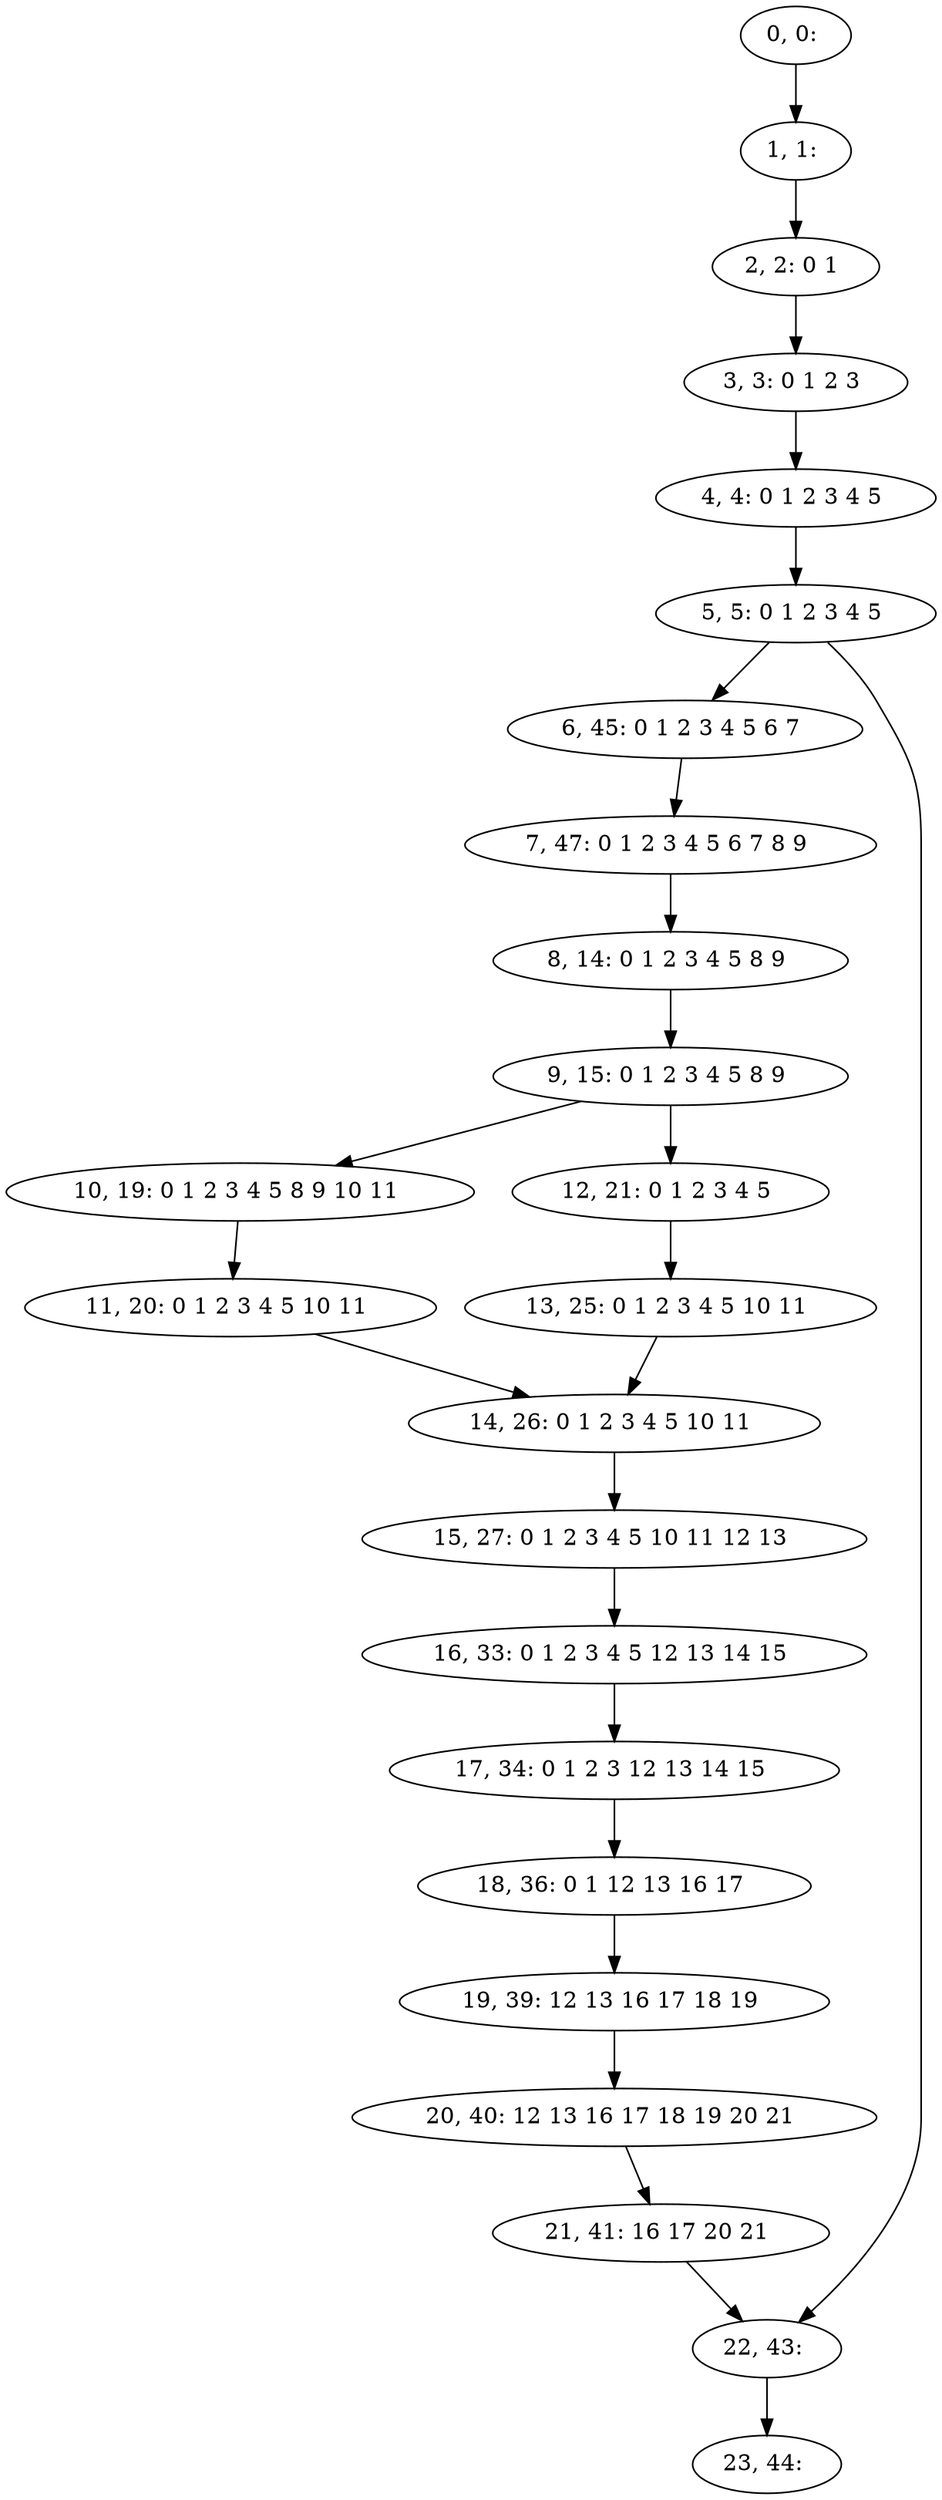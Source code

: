 digraph G {
0[label="0, 0: "];
1[label="1, 1: "];
2[label="2, 2: 0 1 "];
3[label="3, 3: 0 1 2 3 "];
4[label="4, 4: 0 1 2 3 4 5 "];
5[label="5, 5: 0 1 2 3 4 5 "];
6[label="6, 45: 0 1 2 3 4 5 6 7 "];
7[label="7, 47: 0 1 2 3 4 5 6 7 8 9 "];
8[label="8, 14: 0 1 2 3 4 5 8 9 "];
9[label="9, 15: 0 1 2 3 4 5 8 9 "];
10[label="10, 19: 0 1 2 3 4 5 8 9 10 11 "];
11[label="11, 20: 0 1 2 3 4 5 10 11 "];
12[label="12, 21: 0 1 2 3 4 5 "];
13[label="13, 25: 0 1 2 3 4 5 10 11 "];
14[label="14, 26: 0 1 2 3 4 5 10 11 "];
15[label="15, 27: 0 1 2 3 4 5 10 11 12 13 "];
16[label="16, 33: 0 1 2 3 4 5 12 13 14 15 "];
17[label="17, 34: 0 1 2 3 12 13 14 15 "];
18[label="18, 36: 0 1 12 13 16 17 "];
19[label="19, 39: 12 13 16 17 18 19 "];
20[label="20, 40: 12 13 16 17 18 19 20 21 "];
21[label="21, 41: 16 17 20 21 "];
22[label="22, 43: "];
23[label="23, 44: "];
0->1 ;
1->2 ;
2->3 ;
3->4 ;
4->5 ;
5->6 ;
5->22 ;
6->7 ;
7->8 ;
8->9 ;
9->10 ;
9->12 ;
10->11 ;
11->14 ;
12->13 ;
13->14 ;
14->15 ;
15->16 ;
16->17 ;
17->18 ;
18->19 ;
19->20 ;
20->21 ;
21->22 ;
22->23 ;
}
